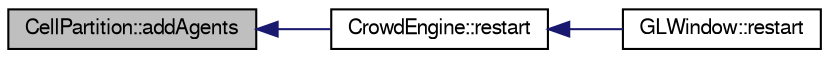 digraph "CellPartition::addAgents"
{
  edge [fontname="FreeSans",fontsize="10",labelfontname="FreeSans",labelfontsize="10"];
  node [fontname="FreeSans",fontsize="10",shape=record];
  rankdir="LR";
  Node1 [label="CellPartition::addAgents",height=0.2,width=0.4,color="black", fillcolor="grey75", style="filled" fontcolor="black"];
  Node1 -> Node2 [dir="back",color="midnightblue",fontsize="10",style="solid",fontname="FreeSans"];
  Node2 [label="CrowdEngine::restart",height=0.2,width=0.4,color="black", fillcolor="white", style="filled",URL="$class_crowd_engine.html#a10eb758fb5e24bbbf8427c2fcecb4029",tooltip="Load the initial state of the agents in the world. "];
  Node2 -> Node3 [dir="back",color="midnightblue",fontsize="10",style="solid",fontname="FreeSans"];
  Node3 [label="GLWindow::restart",height=0.2,width=0.4,color="black", fillcolor="white", style="filled",URL="$class_g_l_window.html#a12b8b90ae4a6d511f200d606355e6fef"];
}
